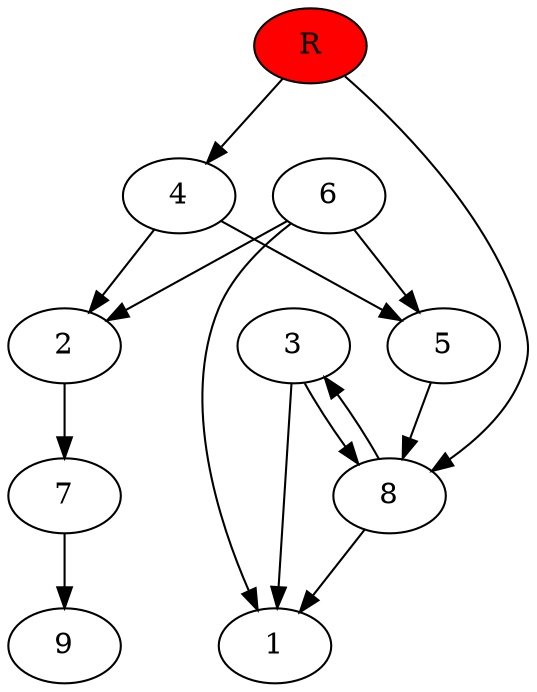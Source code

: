 digraph prb6617 {
	1
	2
	3
	4
	5
	6
	7
	8
	R [fillcolor="#ff0000" style=filled]
	2 -> 7
	3 -> 1
	3 -> 8
	4 -> 2
	4 -> 5
	5 -> 8
	6 -> 1
	6 -> 2
	6 -> 5
	7 -> 9
	8 -> 1
	8 -> 3
	R -> 4
	R -> 8
}
